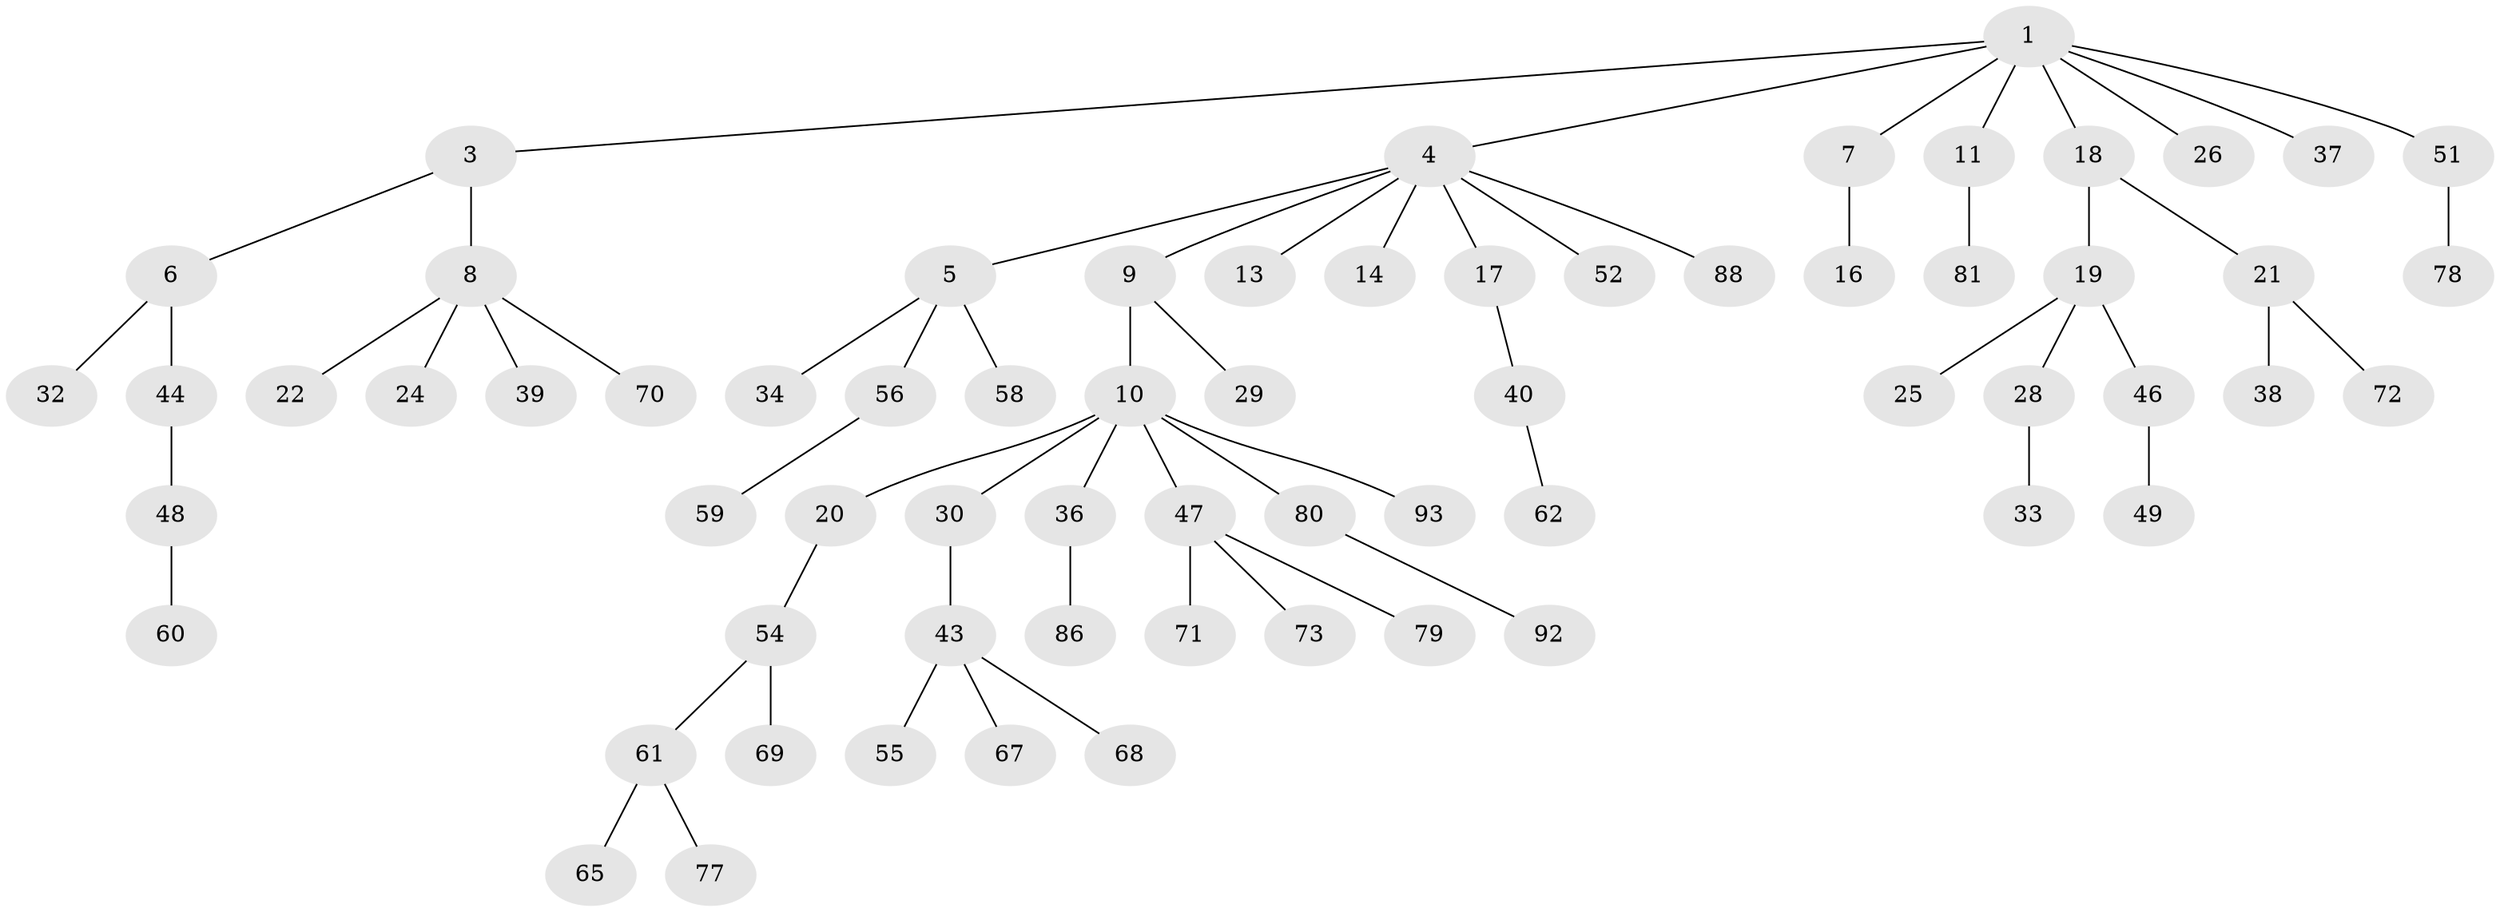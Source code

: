 // original degree distribution, {4: 0.06382978723404255, 6: 0.02127659574468085, 7: 0.010638297872340425, 2: 0.2553191489361702, 5: 0.031914893617021274, 3: 0.11702127659574468, 1: 0.5}
// Generated by graph-tools (version 1.1) at 2025/42/03/06/25 10:42:02]
// undirected, 66 vertices, 65 edges
graph export_dot {
graph [start="1"]
  node [color=gray90,style=filled];
  1 [super="+2"];
  3 [super="+76"];
  4 [super="+12"];
  5 [super="+15"];
  6 [super="+64"];
  7;
  8 [super="+23"];
  9;
  10 [super="+27"];
  11;
  13;
  14 [super="+35"];
  16;
  17 [super="+42"];
  18 [super="+57"];
  19 [super="+94"];
  20;
  21 [super="+31"];
  22 [super="+75"];
  24;
  25;
  26;
  28;
  29 [super="+74"];
  30;
  32;
  33 [super="+53"];
  34;
  36 [super="+41"];
  37;
  38;
  39 [super="+45"];
  40 [super="+89"];
  43 [super="+50"];
  44;
  46;
  47 [super="+85"];
  48 [super="+91"];
  49;
  51 [super="+83"];
  52;
  54 [super="+66"];
  55;
  56;
  58;
  59;
  60;
  61 [super="+63"];
  62 [super="+84"];
  65 [super="+90"];
  67;
  68 [super="+82"];
  69;
  70;
  71;
  72;
  73;
  77;
  78;
  79 [super="+87"];
  80;
  81;
  86;
  88;
  92;
  93;
  1 -- 7;
  1 -- 18;
  1 -- 26;
  1 -- 3;
  1 -- 4;
  1 -- 37;
  1 -- 51;
  1 -- 11;
  3 -- 6;
  3 -- 8;
  4 -- 5;
  4 -- 9;
  4 -- 14;
  4 -- 17;
  4 -- 52;
  4 -- 88;
  4 -- 13;
  5 -- 34;
  5 -- 58;
  5 -- 56;
  6 -- 32;
  6 -- 44;
  7 -- 16;
  8 -- 22;
  8 -- 24;
  8 -- 70;
  8 -- 39;
  9 -- 10;
  9 -- 29;
  10 -- 20;
  10 -- 30;
  10 -- 36;
  10 -- 80;
  10 -- 93;
  10 -- 47;
  11 -- 81;
  17 -- 40;
  18 -- 19;
  18 -- 21;
  19 -- 25;
  19 -- 28;
  19 -- 46;
  20 -- 54;
  21 -- 38;
  21 -- 72;
  28 -- 33;
  30 -- 43;
  36 -- 86;
  40 -- 62;
  43 -- 67;
  43 -- 68;
  43 -- 55;
  44 -- 48;
  46 -- 49;
  47 -- 71;
  47 -- 73;
  47 -- 79;
  48 -- 60;
  51 -- 78;
  54 -- 61;
  54 -- 69;
  56 -- 59;
  61 -- 65;
  61 -- 77;
  80 -- 92;
}
